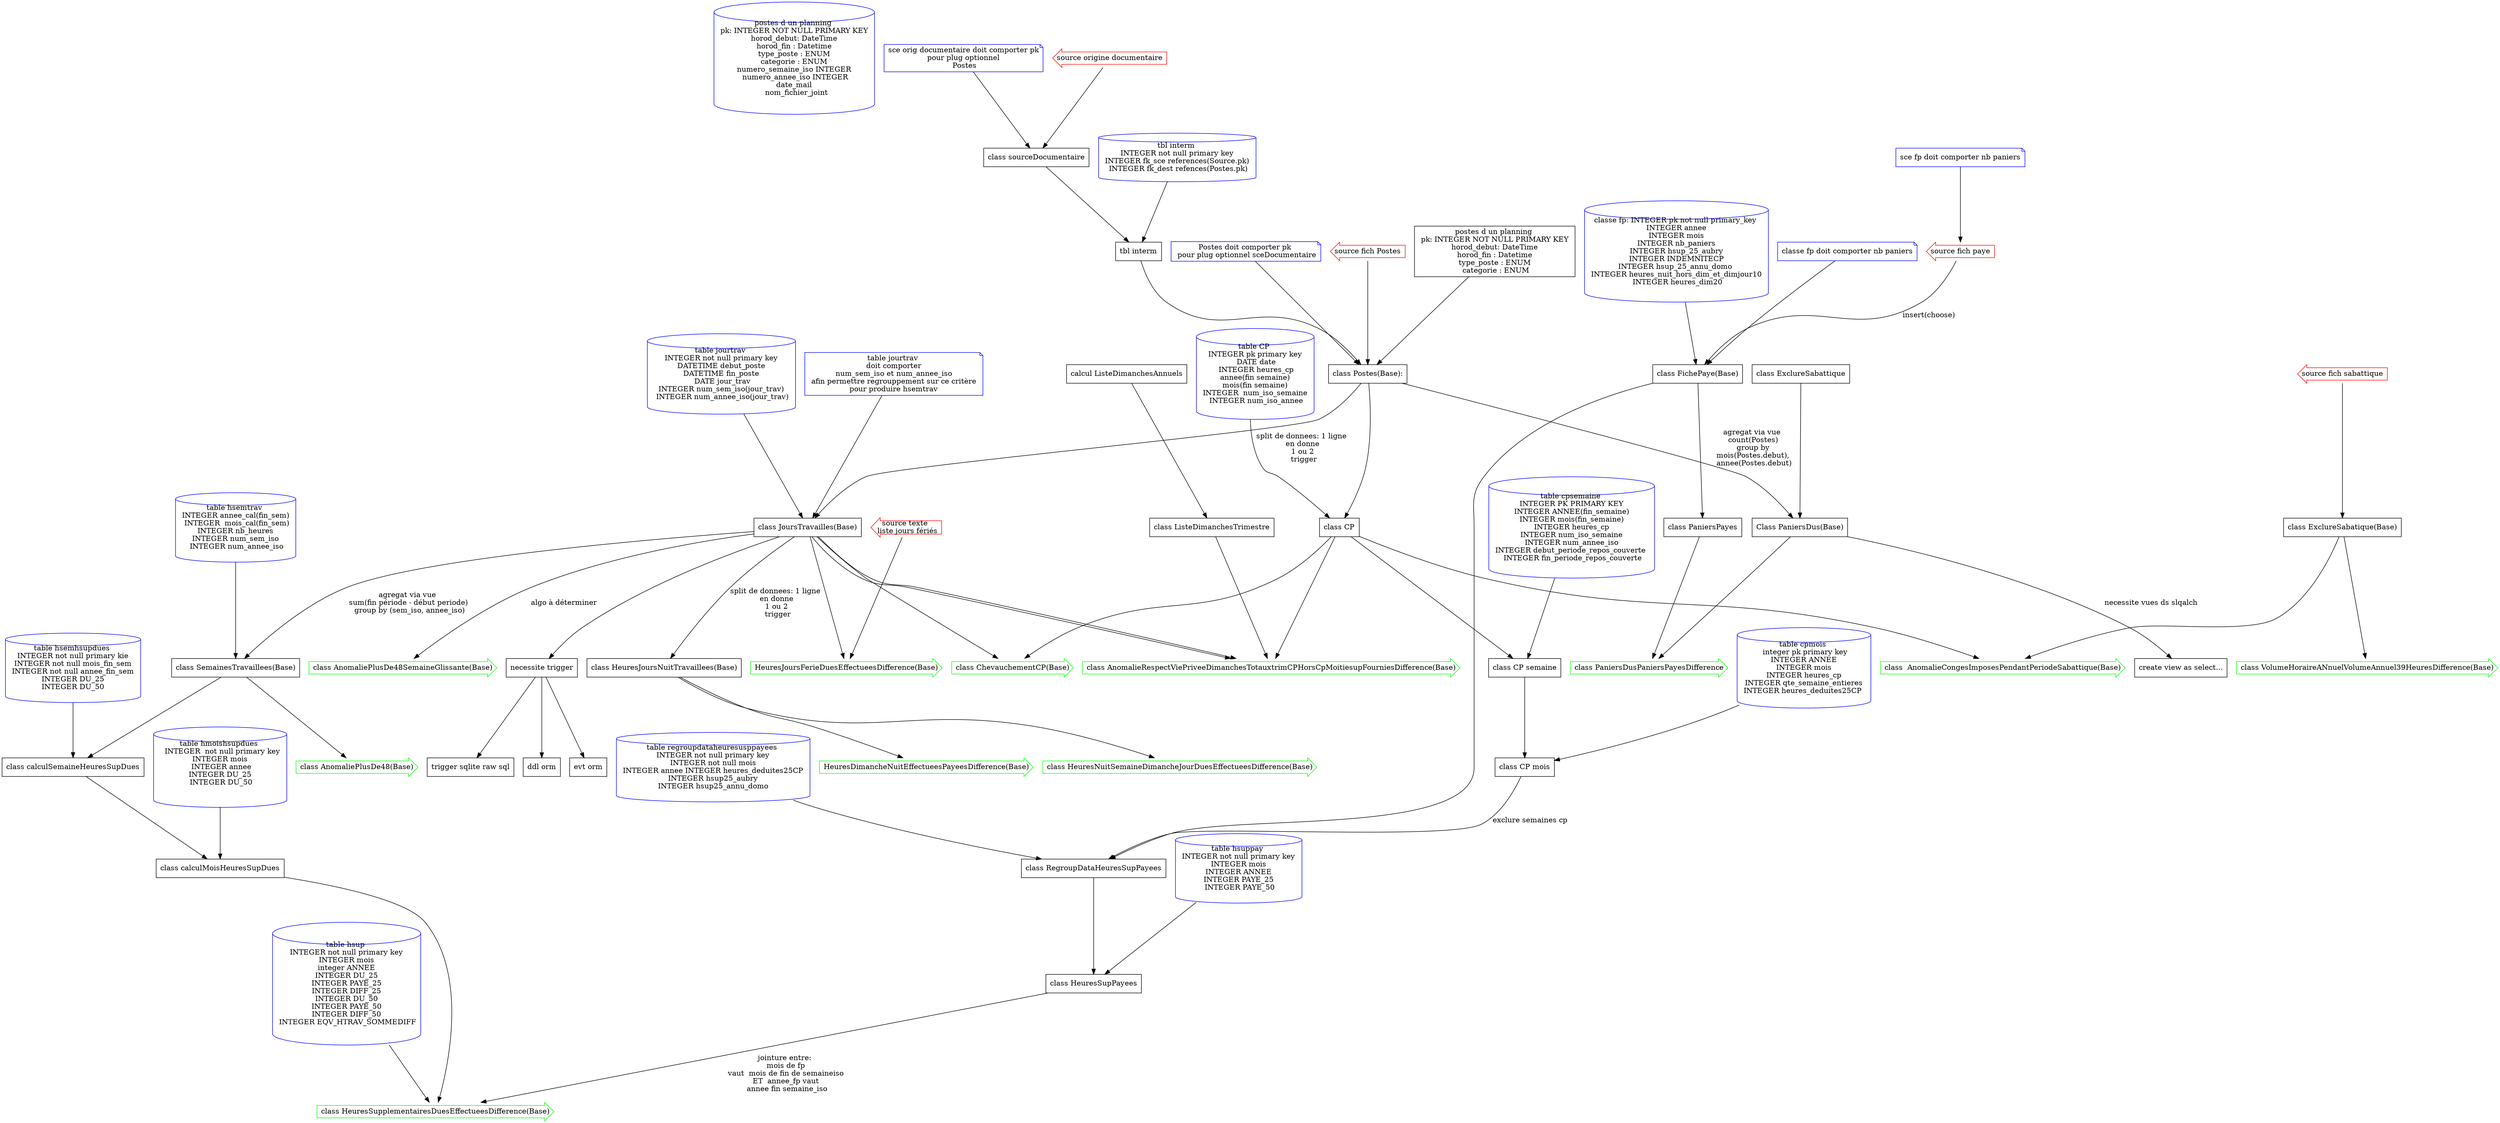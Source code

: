 digraph G {

// description des classes
node [shape="cylinder" color="blue"]
"postes d un planning \n pk: INTEGER NOT NULL PRIMARY KEY \n horod_debut: DateTime \n horod_fin : Datetime \n type_poste : ENUM \n categorie : ENUM \n numero_semaine_iso INTEGER \n  numero_annee_iso INTEGER \n date_mail \n  nom_fichier_joint"
"classe fp: INTEGER pk not null primary_key \n INTEGER annee \n INTEGER mois \n INTEGER nb_paniers \n INTEGER hsup_25_aubry \n INTEGER INDEMNITECP \n INTEGER hsup_25_annu_domo  \n INTEGER heures_nuit_hors_dim_et_dimjour10 \n INTEGER heures_dim20"
        "tbl interm \n INTEGER not null primary key \n INTEGER fk_sce references(Source.pk) \n INTEGER fk_dest refences(Postes.pk)"
        "table hsup \n INTEGER not null primary key \n INTEGER mois \n integer ANNEE \n INTEGER DU_25 \n INTEGER PAYE_25 \n INTEGER DIFF_25 \n INTEGER DU_50 \n INTEGER PAYE_50 \n INTEGER DIFF_50 \n INTEGER EQV_HTRAV_SOMMEDIFF"
        "table hmoishsupdues \n   INTEGER  not null primary key \n INTEGER mois \n  INTEGER annee \n INTEGER DU_25 \n  INTEGER DU_50 \n "
        "table hsemhsupdues \n INTEGER not null primary kie \n INTEGER not null mois_fin_sem \n INTEGER not null annee_fin_sem \n INTEGER DU_25 \n INTEGER DU_50 "
                "table jourtrav \n INTEGER not null primary key \n DATETIME debut_poste \n DATETIME fin_poste \n  DATE jour_trav \n INTEGER num_sem_iso(jour_trav) \n  INTEGER num_annee_iso(jour_trav) "
        "table hsemtrav \n INTEGER annee_cal(fin_sem) \n  INTEGER  mois_cal(fin_sem) \n INTEGER nb_heures \n INTEGER num_sem_iso \n INTEGER num_annee_iso"
        "table hsuppay \n INTEGER not null primary key \n INTEGER mois \n INTEGER ANNEE \n INTEGER PAYE_25 \n INTEGER PAYE_50"
                "table regroupdataheuresusppayees \n INTEGER not null primary key \n INTEGER not null mois \n INTEGER annee INTEGER heures_deduites25CP \n INTEGER hsup25_aubry \n INTEGER hsup25_annu_domo "
                "table cpmois \n  integer pk primary key \n INTEGER ANNEE \n INTEGER mois \n INTEGER heures_cp \n INTEGER qte_semaine_entieres \n INTEGER heures_deduites25CP  "
                                "table cpsemaine \n INTEGER PK PRIMARY KEY \n INTEGER ANNEE(fin_semaine) \n INTEGER mois(fin_semaine) \n INTEGER heures_cp \n INTEGER num_iso_semaine \n INTEGER num_annee_iso \n INTEGER debut_periode_repos_couverte  \n  INTEGER fin_periode_repos_couverte "
                                "table CP \n INTEGER pk primary key \n  DATE date \n  INTEGER heures_cp \n annee(fin semaine) \n mois(fin semaine) \n INTEGER  num_iso_semaine \n INTEGER num_iso_annee"
// notes pour conception description des classe
node [shape="note" color="blue"]

    "sce fp doit comporter nb paniers"
        "classe fp doit comporter nb paniers"

        "sce orig documentaire doit comporter pk\n pour plug optionnel \n Postes"
        "Postes doit comporter pk \n pour plug optionnel sceDocumentaire"

        "table jourtrav \n doit comporter \n num_sem_iso et num_annee_iso \n afin permettre regrouppement sur ce critère \n pour produire hsemtrav "

        // les entrees
node [shape="larrow" color="red"]
    "source texte \n liste jours fériés"
    "source fich Postes"
    "source fich sabattique"
    "source fich paye"
    "source origine documentaire"
// les sorties
node [shape = "rarrow" color="green"]
"class HeuresSupplementairesDuesEffectueesDifference(Base)"
"class HeuresNuitSemaineDimancheJourDuesEffectueesDifference(Base)"
"HeuresDimancheNuitEffectueesPayeesDifference(Base)"
"HeuresJoursFerieDuesEffectueesDifference(Base)"
"class ChevauchementCP(Base)"
"class VolumeHoraireANnuelVolumeAnnuel39HeuresDifference(Base)"
"class AnomaliePlusDe48(Base)"
"class AnomaliePlusDe48SemaineGlissante(Base)"
"class AnomalieRespectViePriveeDimanchesTotauxtrimCPHorsCpMoitiesupFourniesDifference(Base)"
"class  AnomalieCongesImposesPendantPeriodeSabattique(Base)"
"class PaniersDusPaniersPayesDifference"
// les tables intermediaires
node [shape="box" color="black"]
// liste des classes pour n en oublier aucune
"class sourceDocumentaire"
 "class Postes(Base):"
"Class PaniersDus(Base)"
"class JoursTravailles(Base)"
"class FichePaye(Base)"
"class ExclureSabatique(Base)"


//TACHE "class HeuresSupplementairesDuesEffectueesDifference(Base)"
// mois annee de fiche de paye. du = heures travaillees au delà de 35 heures -> split de ces heures en entre 35 et 43 entre 43 et 48 plus de 48.
//                              paye = heures aubry 17.33 heures à 25 %   -  4 heures par semaine de cp (1 semaine = 5/5. 1 jour = 1/5 etc.... ) -> payé 25%
//                              paye = heurs annuelles (2 heures en mai 2017 foutage de g... ) => nécessité dans fiche de paye
        // branche du
                // constructin de jourstravailles depuis postes


                "class Postes(Base):" -> "class JoursTravailles(Base)" [label = "split de donnees: 1 ligne \n en donne \n 1 ou 2 \n trigger"]
                // modelisatino de jourstravailles
                                "table jourtrav \n doit comporter \n num_sem_iso et num_annee_iso \n afin permettre regrouppement sur ce critère \n pour produire hsemtrav " -> "class JoursTravailles(Base)"
                                "table jourtrav \n INTEGER not null primary key \n DATETIME debut_poste \n DATETIME fin_poste \n  DATE jour_trav \n INTEGER num_sem_iso(jour_trav) \n  INTEGER num_annee_iso(jour_trav) " -> "class JoursTravailles(Base)"
        // comment remplir jours travailles?
                        "class JoursTravailles(Base)" -> "necessite trigger"
                        "necessite trigger" -> {"trigger sqlite raw sql" "ddl orm" "evt orm"  }
                // construction de semaines travaillees depuis jourstravailles
                        "class JoursTravailles(Base)" -> "class SemainesTravaillees(Base)" [label = "agregat via vue \n sum(fin période - début periode) \n group by (sem_iso, annee_iso)"]
                // modélisation semaine travaillees
                        "table hsemtrav \n INTEGER annee_cal(fin_sem) \n  INTEGER  mois_cal(fin_sem) \n INTEGER nb_heures \n INTEGER num_sem_iso \n INTEGER num_annee_iso" -> "class SemainesTravaillees(Base)"
                        "class SemainesTravaillees(Base)" ->  "class calculSemaineHeuresSupDues"
                        "class calculSemaineHeuresSupDues"  -> "class calculMoisHeuresSupDues"
                // du mois heures sup au heures sup diff
                        "class calculMoisHeuresSupDues"-> "class HeuresSupplementairesDuesEffectueesDifference(Base)"
                        "table hmoishsupdues \n   INTEGER  not null primary key \n INTEGER mois \n  INTEGER annee \n INTEGER DU_25 \n  INTEGER DU_50 \n " -> "class calculMoisHeuresSupDues"

  // branche payé
                //  heures sup payees 47 * 4 = 188 heures annuelles (le reste = 20 h ds cp):  soit 17,33 tt le temps sauf cp soit 4h en moins  par semaine (reel).  ou 4h / semaine sauf semaines cp.
                // 4h par semaine à 25% fonctionne donc. exclure semaines de cp.
                // du coup :
                //  pb semaines de cp incompletes : retirer 4 h x n/5 x nb_jr_cp

                   // sous-branche fiche paye
                                "class FichePaye(Base)"   ->  "class RegroupDataHeuresSupPayees"
                   // sous-branche cp
                                                                "table CP \n INTEGER pk primary key \n  DATE date \n  INTEGER heures_cp \n annee(fin semaine) \n mois(fin semaine) \n INTEGER  num_iso_semaine \n INTEGER num_iso_annee" -> "class CP"
                                "class CP" ->  "class CP semaine"
                                // cp semaine
                                "class CP semaine" -> "class CP mois"
                                                                "table cpsemaine \n INTEGER PK PRIMARY KEY \n INTEGER ANNEE(fin_semaine) \n INTEGER mois(fin_semaine) \n INTEGER heures_cp \n INTEGER num_iso_semaine \n INTEGER num_annee_iso \n INTEGER debut_periode_repos_couverte  \n  INTEGER fin_periode_repos_couverte " -> "class CP semaine"
                                // cp mois
                                "class CP mois" -> "class RegroupDataHeuresSupPayees" [label = "exclure semaines cp"]
                                                                "table cpmois \n  integer pk primary key \n INTEGER ANNEE \n INTEGER mois \n INTEGER heures_cp \n INTEGER qte_semaine_entieres \n INTEGER heures_deduites25CP  " -> "class CP mois"
                                                // sous-branche reunion  regroup data heures sup payees
                           "class RegroupDataHeuresSupPayees" -> "class HeuresSupPayees"
                                "table regroupdataheuresusppayees \n INTEGER not null primary key \n INTEGER not null mois \n INTEGER annee INTEGER heures_deduites25CP \n INTEGER hsup25_aubry \n INTEGER hsup25_annu_domo " -> "class RegroupDataHeuresSupPayees"
                                "table hsuppay \n INTEGER not null primary key \n INTEGER mois \n INTEGER ANNEE \n INTEGER PAYE_25 \n INTEGER PAYE_50" -> "class HeuresSupPayees"
                                "class HeuresSupPayees" -> "class HeuresSupplementairesDuesEffectueesDifference(Base)" [label = "jointure entre: \n mois de fp \n vaut  mois de fin de semaineiso \n ET  annee_fp vaut \n annee fin semaine_iso" ]
                        // sous groupe heures sup payées

        // sous groupe heures sup dues payees difference
                // le reste

                        "table hsup \n INTEGER not null primary key \n INTEGER mois \n integer ANNEE \n INTEGER DU_25 \n INTEGER PAYE_25 \n INTEGER DIFF_25 \n INTEGER DU_50 \n INTEGER PAYE_50 \n INTEGER DIFF_50 \n INTEGER EQV_HTRAV_SOMMEDIFF" -> "class HeuresSupplementairesDuesEffectueesDifference(Base)"
                        "table hsemhsupdues \n INTEGER not null primary kie \n INTEGER not null mois_fin_sem \n INTEGER not null annee_fin_sem \n INTEGER DU_25 \n INTEGER DU_50 " -> "class calculSemaineHeuresSupDues"

                        // FIN TACHE






// TACHE class HeuresNuitSemaineDimancheJourDuesEffectueesDifference(Base)"
"class JoursTravailles(Base)"   -> "class HeuresJoursNuitTravaillees(Base)"  [label = "split de donnees: 1 ligne \n en donne \n 1 ou 2 \n trigger"]
"class HeuresJoursNuitTravaillees(Base)" -> { "class HeuresNuitSemaineDimancheJourDuesEffectueesDifference(Base)" "HeuresDimancheNuitEffectueesPayeesDifference(Base)" }
// FIN TACHE

// TACHE "HeuresDimancheNuitEffectueesPayeesDifference(Base)"
// FIN TACHE

// TACHE "HeuresJoursFerieDuesEffectueesDifference(Base)"
// FIN TACHE

// TACHE "class ChevauchementCP(Base)"
 "class Postes(Base):" -> "class CP"
 "class CP" -> "class ChevauchementCP(Base)"
 "class JoursTravailles(Base)" -> "class ChevauchementCP(Base)"
// FIN TACHE

// TACHE "class VolumeHoraireANnuelVolumeAnnuel39HeuresDifference(Base)"
// FIN TACHE


// TACHE "class AnomaliePlusDe48(Base)"
// FIN TACHE

// TACHE "class AnomaliePlusDe48SemaineGlissante(Base)"
// FIN TACHE

// TACHE "class AnomalieRespectViePriveeDimanchesTotauxtrimCPHorsCpMoitiesupFourniesDifference(Base)"
// TACHE NOMBRE DE WE RESPECT VIE PRIVEE
"class JoursTravailles(Base)" -> "class AnomalieRespectViePriveeDimanchesTotauxtrimCPHorsCpMoitiesupFourniesDifference(Base)"
"calcul ListeDimanchesAnnuels" -> "class ListeDimanchesTrimestre"
"class CP" -> "class AnomalieRespectViePriveeDimanchesTotauxtrimCPHorsCpMoitiesupFourniesDifference(Base)"
"class ListeDimanchesTrimestre" -> "class AnomalieRespectViePriveeDimanchesTotauxtrimCPHorsCpMoitiesupFourniesDifference(Base)"
"class JoursTravailles(Base)" -> "class AnomalieRespectViePriveeDimanchesTotauxtrimCPHorsCpMoitiesupFourniesDifference(Base)"
// FIN TACHE NOMBRE DE WE RESPECT VIE PRIMVEE
// FIN TACHE

// TACHE "class  AnomalieCongesImposesPendantPeriodeSabattique(Base)"
// FIN TACHE

// TACHE "class PaniersDusPaniersPayesDifference"
 // TACHE VERIFICATION DES PANIERS PAYES = PANIERS DUS
 "class Postes(Base):" -> "Class PaniersDus(Base)" [label = "agregat via vue \n count(Postes) \n group by \n mois(Postes.debut), \n annee(Postes.debut)"]
 "Class PaniersDus(Base)" -> "create view as select..." [label = "necessite vues ds slqalch" ]
     "sce fp doit comporter nb paniers" -> "source fich paye"
        "classe fp doit comporter nb paniers" -> "class FichePaye(Base)"
        "class FichePaye(Base)" -> "class PaniersPayes"
        "class PaniersPayes" -> "class PaniersDusPaniersPayesDifference"
        "class ExclureSabattique" -> "Class PaniersDus(Base)"
        "Class PaniersDus(Base)" -> "class PaniersDusPaniersPayesDifference"
 // FIN DE TACHE VERIFICATION PANIERS PAYES = PANIERS DUS
// FIN TACHE

//  carte grille cornouialle clef boitier lecture ticket  ds 06 60 82 97 41  m  corecter

// TACHE CONSTRUCTION DU PLANNING
"source fich Postes" -> "class Postes(Base):"
"postes d un planning \n pk: INTEGER NOT NULL PRIMARY KEY \n horod_debut: DateTime \n horod_fin : Datetime \n type_poste : ENUM \n categorie : ENUM" -> "class Postes(Base):"
"source origine documentaire" -> "class sourceDocumentaire"
"class sourceDocumentaire" -> "tbl interm"
"tbl interm" -> "class Postes(Base):"
"sce orig documentaire doit comporter pk\n pour plug optionnel \n Postes"  -> "class sourceDocumentaire"
"Postes doit comporter pk \n pour plug optionnel sceDocumentaire" -> "class Postes(Base):"
"tbl interm \n INTEGER not null primary key \n INTEGER fk_sce references(Source.pk) \n INTEGER fk_dest refences(Postes.pk)" -> "tbl interm"
// FIN TACHE CONSTRUCTION DU PLANNING

// TACHE CONSTRUCTION FICHE PAYE
"classe fp: INTEGER pk not null primary_key \n INTEGER annee \n INTEGER mois \n INTEGER nb_paniers \n INTEGER hsup_25_aubry \n INTEGER INDEMNITECP \n INTEGER hsup_25_annu_domo  \n INTEGER heures_nuit_hors_dim_et_dimjour10 \n INTEGER heures_dim20" -> "class FichePaye(Base)"
 "source fich paye" -> "class FichePaye(Base)" [label = "insert(choose)" ]
// FIN TACHE

// TACHE VOLUME HORAIRE ANNUEL 39 HEURES
 // SOUS TACHE exclure sabattique des heures à effectuer annuellement.
 "class ExclureSabatique(Base)" -> "class VolumeHoraireANnuelVolumeAnnuel39HeuresDifference(Base)"
 // FIN DE TACHE VOLUME HORAIRE ANNUEL 39 HEURES


 // TACHE sabattique : relever les cp imposés lors période sabattique
 "source fich sabattique" -> "class ExclureSabatique(Base)"
 "class ExclureSabatique(Base)" -> "class  AnomalieCongesImposesPendantPeriodeSabattique(Base)"
 "class CP" -> "class  AnomalieCongesImposesPendantPeriodeSabattique(Base)"
 // fin tache









"class SemainesTravaillees(Base)"



"class SemainesTravaillees(Base)" -> "class AnomaliePlusDe48(Base)"
"class JoursTravailles(Base)" -> "class AnomaliePlusDe48SemaineGlissante(Base)" [label = "algo à déterminer"]
"source texte \n liste jours fériés" -> "HeuresJoursFerieDuesEffectueesDifference(Base)"
"class JoursTravailles(Base)" -> "HeuresJoursFerieDuesEffectueesDifference(Base)"

}